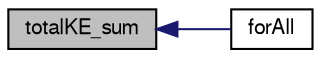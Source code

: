 digraph "totalKE_sum"
{
  bgcolor="transparent";
  edge [fontname="FreeSans",fontsize="10",labelfontname="FreeSans",labelfontsize="10"];
  node [fontname="FreeSans",fontsize="10",shape=record];
  rankdir="LR";
  Node1 [label="totalKE_sum",height=0.2,width=0.4,color="black", fillcolor="grey75", style="filled" fontcolor="black"];
  Node1 -> Node2 [dir="back",color="midnightblue",fontsize="10",style="solid",fontname="FreeSans"];
  Node2 [label="forAll",height=0.2,width=0.4,color="black",URL="$a06428.html#ab8bfdb7f1de03dd04adf07a777c6eb2a"];
}
